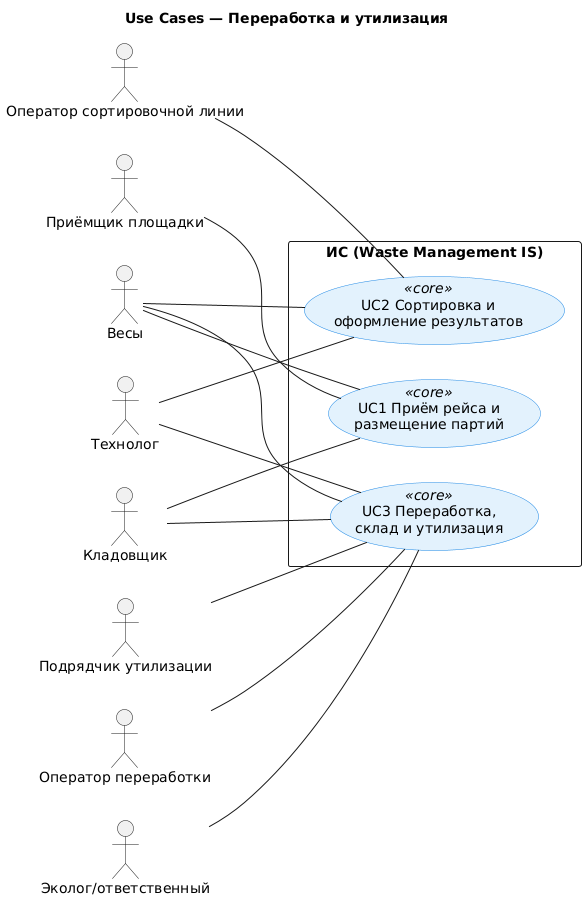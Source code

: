 @startuml
title Use Cases — Переработка и утилизация
left to right direction
skinparam defaultFontName "DejaVu Sans"
skinparam usecase {
  BackgroundColor<<core>> #E3F2FD
  BorderColor #1E88E5
}

actor "Приёмщик площадки" as Receiver
actor "Кладовщик" as Storekeeper
actor "Оператор сортировочной линии" as LineOp
actor "Технолог" as Technologist
actor "Оператор переработки" as ProcOp
actor "Эколог/ответственный" as Ecologist
actor "Подрядчик утилизации" as Contractor
actor "Весы" as Scales

rectangle "ИС (Waste Management IS)" as IS {
  usecase "UC1 Приём рейса и\nразмещение партий" as UC1 <<core>>
  usecase "UC2 Сортировка и\nоформление результатов" as UC2 <<core>>
  usecase "UC3 Переработка,\nсклад и утилизация" as UC3 <<core>>
}

' --- Связи акторов с UC ---
Receiver -- UC1
Storekeeper -- UC1
Scales -- UC1

Technologist -- UC2
LineOp -- UC2
Scales -- UC2

Storekeeper -- UC3
ProcOp -- UC3
Technologist -- UC3
Ecologist -- UC3
Contractor -- UC3
Scales -- UC3
@enduml
